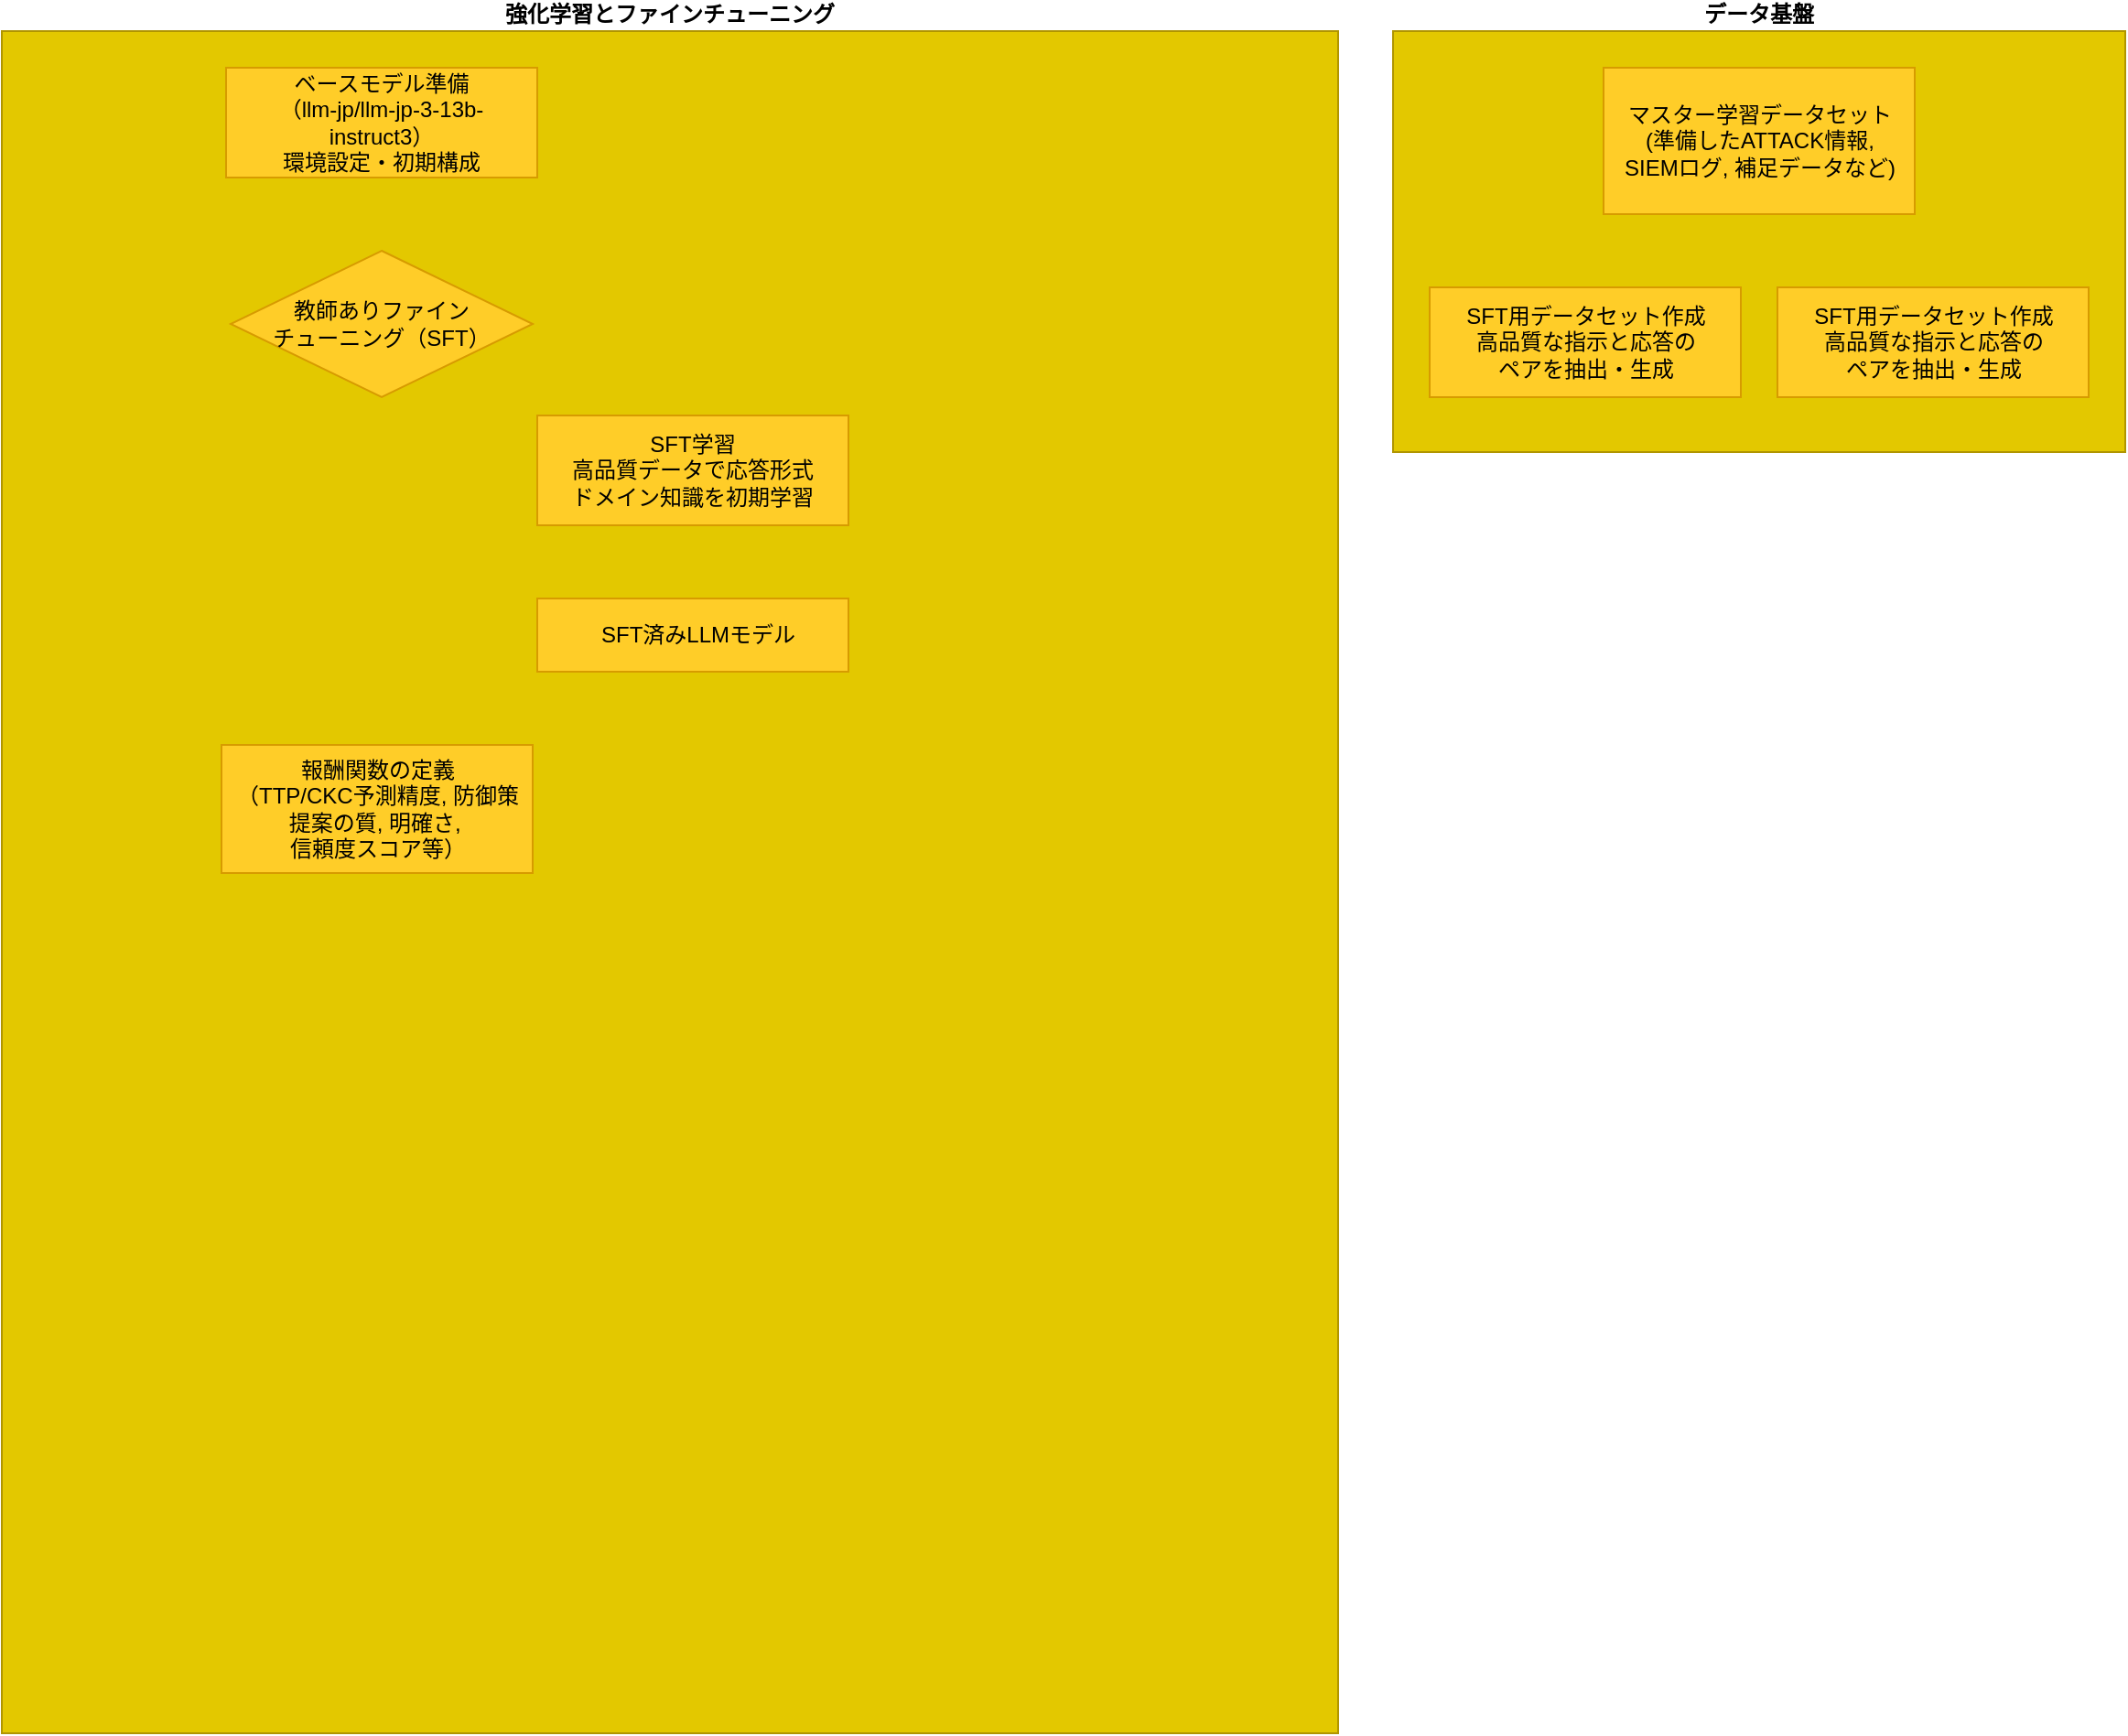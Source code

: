 <mxfile>
    <diagram id="Uua6QV4H5xX1lMTJxmGv" name="ページ1">
        <mxGraphModel dx="1363" dy="744" grid="1" gridSize="10" guides="1" tooltips="1" connect="1" arrows="1" fold="1" page="1" pageScale="1" pageWidth="1654" pageHeight="1169" math="0" shadow="0">
            <root>
                <mxCell id="0"/>
                <mxCell id="1" parent="0"/>
                <mxCell id="2" value="&lt;font style=&quot;&quot;&gt;&lt;b&gt;データ基盤&lt;/b&gt;&lt;/font&gt;" style="whiteSpace=wrap;html=1;fillColor=light-dark(#E3C800,#FFFF99);strokeColor=#B09500;fontColor=light-dark(#000000,#000000);align=center;labelPosition=center;verticalLabelPosition=top;verticalAlign=bottom;" vertex="1" parent="1">
                    <mxGeometry x="880" y="80" width="400" height="230" as="geometry"/>
                </mxCell>
                <mxCell id="3" value="" style="whiteSpace=wrap;html=1;fillColor=light-dark(#FFCD28,#FFCC99);strokeColor=light-dark(#D79B00,#CC6600);gradientColor=none;" vertex="1" parent="1">
                    <mxGeometry x="995" y="100" width="170" height="80" as="geometry"/>
                </mxCell>
                <mxCell id="4" value="" style="whiteSpace=wrap;html=1;fillColor=light-dark(#FFCD28,#FFCC99);strokeColor=light-dark(#D79B00,#CC6600);gradientColor=none;" vertex="1" parent="1">
                    <mxGeometry x="900" y="220" width="170" height="60" as="geometry"/>
                </mxCell>
                <mxCell id="5" value="マスター学習データセット&#xa;(準備したATTACK情報, &#xa;SIEMログ, 補足データなど)" style="text;strokeColor=none;align=center;fillColor=none;verticalAlign=middle;whiteSpace=wrap;rounded=0;fontColor=light-dark(#000000,#000000);" vertex="1" parent="1">
                    <mxGeometry x="997.5" y="115" width="165" height="50" as="geometry"/>
                </mxCell>
                <mxCell id="6" value="SFT用データセット作成&#xa;高品質な指示と応答の&#xa;ペアを抽出・生成" style="text;strokeColor=none;align=center;fillColor=none;verticalAlign=middle;rounded=0;fontColor=light-dark(#000000,#000000);fontFamily=Helvetica;labelBorderColor=none;textShadow=0;fontStyle=0;whiteSpace=wrap;" vertex="1" parent="1">
                    <mxGeometry x="902.5" y="227.5" width="165" height="45" as="geometry"/>
                </mxCell>
                <mxCell id="7" value="" style="whiteSpace=wrap;html=1;fillColor=light-dark(#FFCD28,#FFCC99);strokeColor=light-dark(#D79B00,#CC6600);gradientColor=none;" vertex="1" parent="1">
                    <mxGeometry x="1090" y="220" width="170" height="60" as="geometry"/>
                </mxCell>
                <mxCell id="8" value="SFT用データセット作成&#xa;高品質な指示と応答の&#xa;ペアを抽出・生成" style="text;strokeColor=none;align=center;fillColor=none;verticalAlign=middle;rounded=0;fontColor=light-dark(#000000,#000000);fontFamily=Helvetica;labelBorderColor=none;textShadow=0;fontStyle=0;whiteSpace=wrap;labelBackgroundColor=none;fontSize=12;" vertex="1" parent="1">
                    <mxGeometry x="1092.5" y="227.5" width="165" height="45" as="geometry"/>
                </mxCell>
                <mxCell id="9" value="&lt;font style=&quot;&quot;&gt;&lt;b&gt;強化学習とファインチューニング&lt;/b&gt;&lt;/font&gt;" style="whiteSpace=wrap;html=1;fillColor=light-dark(#E3C800,#FFFF99);strokeColor=#B09500;fontColor=light-dark(#000000,#000000);align=center;labelPosition=center;verticalLabelPosition=top;verticalAlign=bottom;shadow=0;" vertex="1" parent="1">
                    <mxGeometry x="120" y="80" width="730" height="930" as="geometry"/>
                </mxCell>
                <mxCell id="10" value="" style="whiteSpace=wrap;html=1;fillColor=light-dark(#FFCD28,#CCFFCC);strokeColor=light-dark(#D79B00,#CC6600);gradientColor=none;" vertex="1" parent="1">
                    <mxGeometry x="242.5" y="100" width="170" height="60" as="geometry"/>
                </mxCell>
                <mxCell id="11" value="ベースモデル準備&#xa;（llm-jp/llm-jp-3-13b-instruct3）&#xa;環境設定・初期構成" style="text;strokeColor=none;align=center;fillColor=none;verticalAlign=middle;rounded=0;fontColor=light-dark(#000000,#000000);fontFamily=Helvetica;labelBorderColor=none;textShadow=0;fontStyle=0;whiteSpace=wrap;labelBackgroundColor=none;fontSize=12;" vertex="1" parent="1">
                    <mxGeometry x="245" y="107.5" width="165" height="45" as="geometry"/>
                </mxCell>
                <mxCell id="12" value="" style="rhombus;whiteSpace=wrap;html=1;fillColor=light-dark(#FFCD28,#FF9933);gradientColor=none;strokeColor=#d79b00;" vertex="1" parent="1">
                    <mxGeometry x="245" y="200" width="165" height="80" as="geometry"/>
                </mxCell>
                <mxCell id="13" value="教師ありファイン&#xa;チューニング（SFT）" style="text;strokeColor=none;align=center;fillColor=none;verticalAlign=middle;rounded=0;fontColor=light-dark(#000000,#000000);fontFamily=Helvetica;labelBorderColor=none;textShadow=0;fontStyle=0;whiteSpace=wrap;labelBackgroundColor=none;fontSize=12;" vertex="1" parent="1">
                    <mxGeometry x="245" y="217.5" width="165" height="45" as="geometry"/>
                </mxCell>
                <mxCell id="14" value="" style="whiteSpace=wrap;html=1;fillColor=light-dark(#FFCD28,#99CCFF);strokeColor=light-dark(#D79B00,#CC6600);gradientColor=none;" vertex="1" parent="1">
                    <mxGeometry x="412.5" y="290" width="170" height="60" as="geometry"/>
                </mxCell>
                <mxCell id="15" value="SFT学習&#xa;高品質データで応答形式&#xa;ドメイン知識を初期学習" style="text;strokeColor=none;align=center;fillColor=none;verticalAlign=middle;rounded=0;fontColor=light-dark(#000000,#000000);fontFamily=Helvetica;labelBorderColor=none;textShadow=0;fontStyle=0;whiteSpace=wrap;labelBackgroundColor=none;fontSize=12;" vertex="1" parent="1">
                    <mxGeometry x="415" y="297.5" width="165" height="45" as="geometry"/>
                </mxCell>
                <mxCell id="16" value="" style="whiteSpace=wrap;html=1;fillColor=light-dark(#FFCD28,#CCFFCC);strokeColor=light-dark(#D79B00,#CC6600);gradientColor=none;" vertex="1" parent="1">
                    <mxGeometry x="412.5" y="390" width="170" height="40" as="geometry"/>
                </mxCell>
                <mxCell id="17" value="SFT済みLLMモデル" style="text;strokeColor=none;align=center;fillColor=none;verticalAlign=middle;rounded=0;fontColor=light-dark(#000000,#000000);fontFamily=Helvetica;labelBorderColor=none;textShadow=0;fontStyle=0;whiteSpace=wrap;labelBackgroundColor=none;fontSize=12;" vertex="1" parent="1">
                    <mxGeometry x="417.5" y="393.75" width="165" height="32.5" as="geometry"/>
                </mxCell>
                <mxCell id="19" value="" style="whiteSpace=wrap;html=1;fillColor=light-dark(#FFCD28,#99CCFF);strokeColor=light-dark(#D79B00,#CC6600);gradientColor=none;" vertex="1" parent="1">
                    <mxGeometry x="240" y="470" width="170" height="70" as="geometry"/>
                </mxCell>
                <mxCell id="20" value="報酬関数の定義&#xa;（TTP/CKC予測精度, 防御策提案の質, 明確さ, &#xa;信頼度スコア等）" style="text;strokeColor=none;align=center;fillColor=none;verticalAlign=middle;rounded=0;fontColor=light-dark(#000000,#000000);fontFamily=Helvetica;labelBorderColor=none;textShadow=0;fontStyle=0;whiteSpace=wrap;labelBackgroundColor=none;fontSize=12;" vertex="1" parent="1">
                    <mxGeometry x="242.5" y="475" width="165" height="60" as="geometry"/>
                </mxCell>
            </root>
        </mxGraphModel>
    </diagram>
</mxfile>